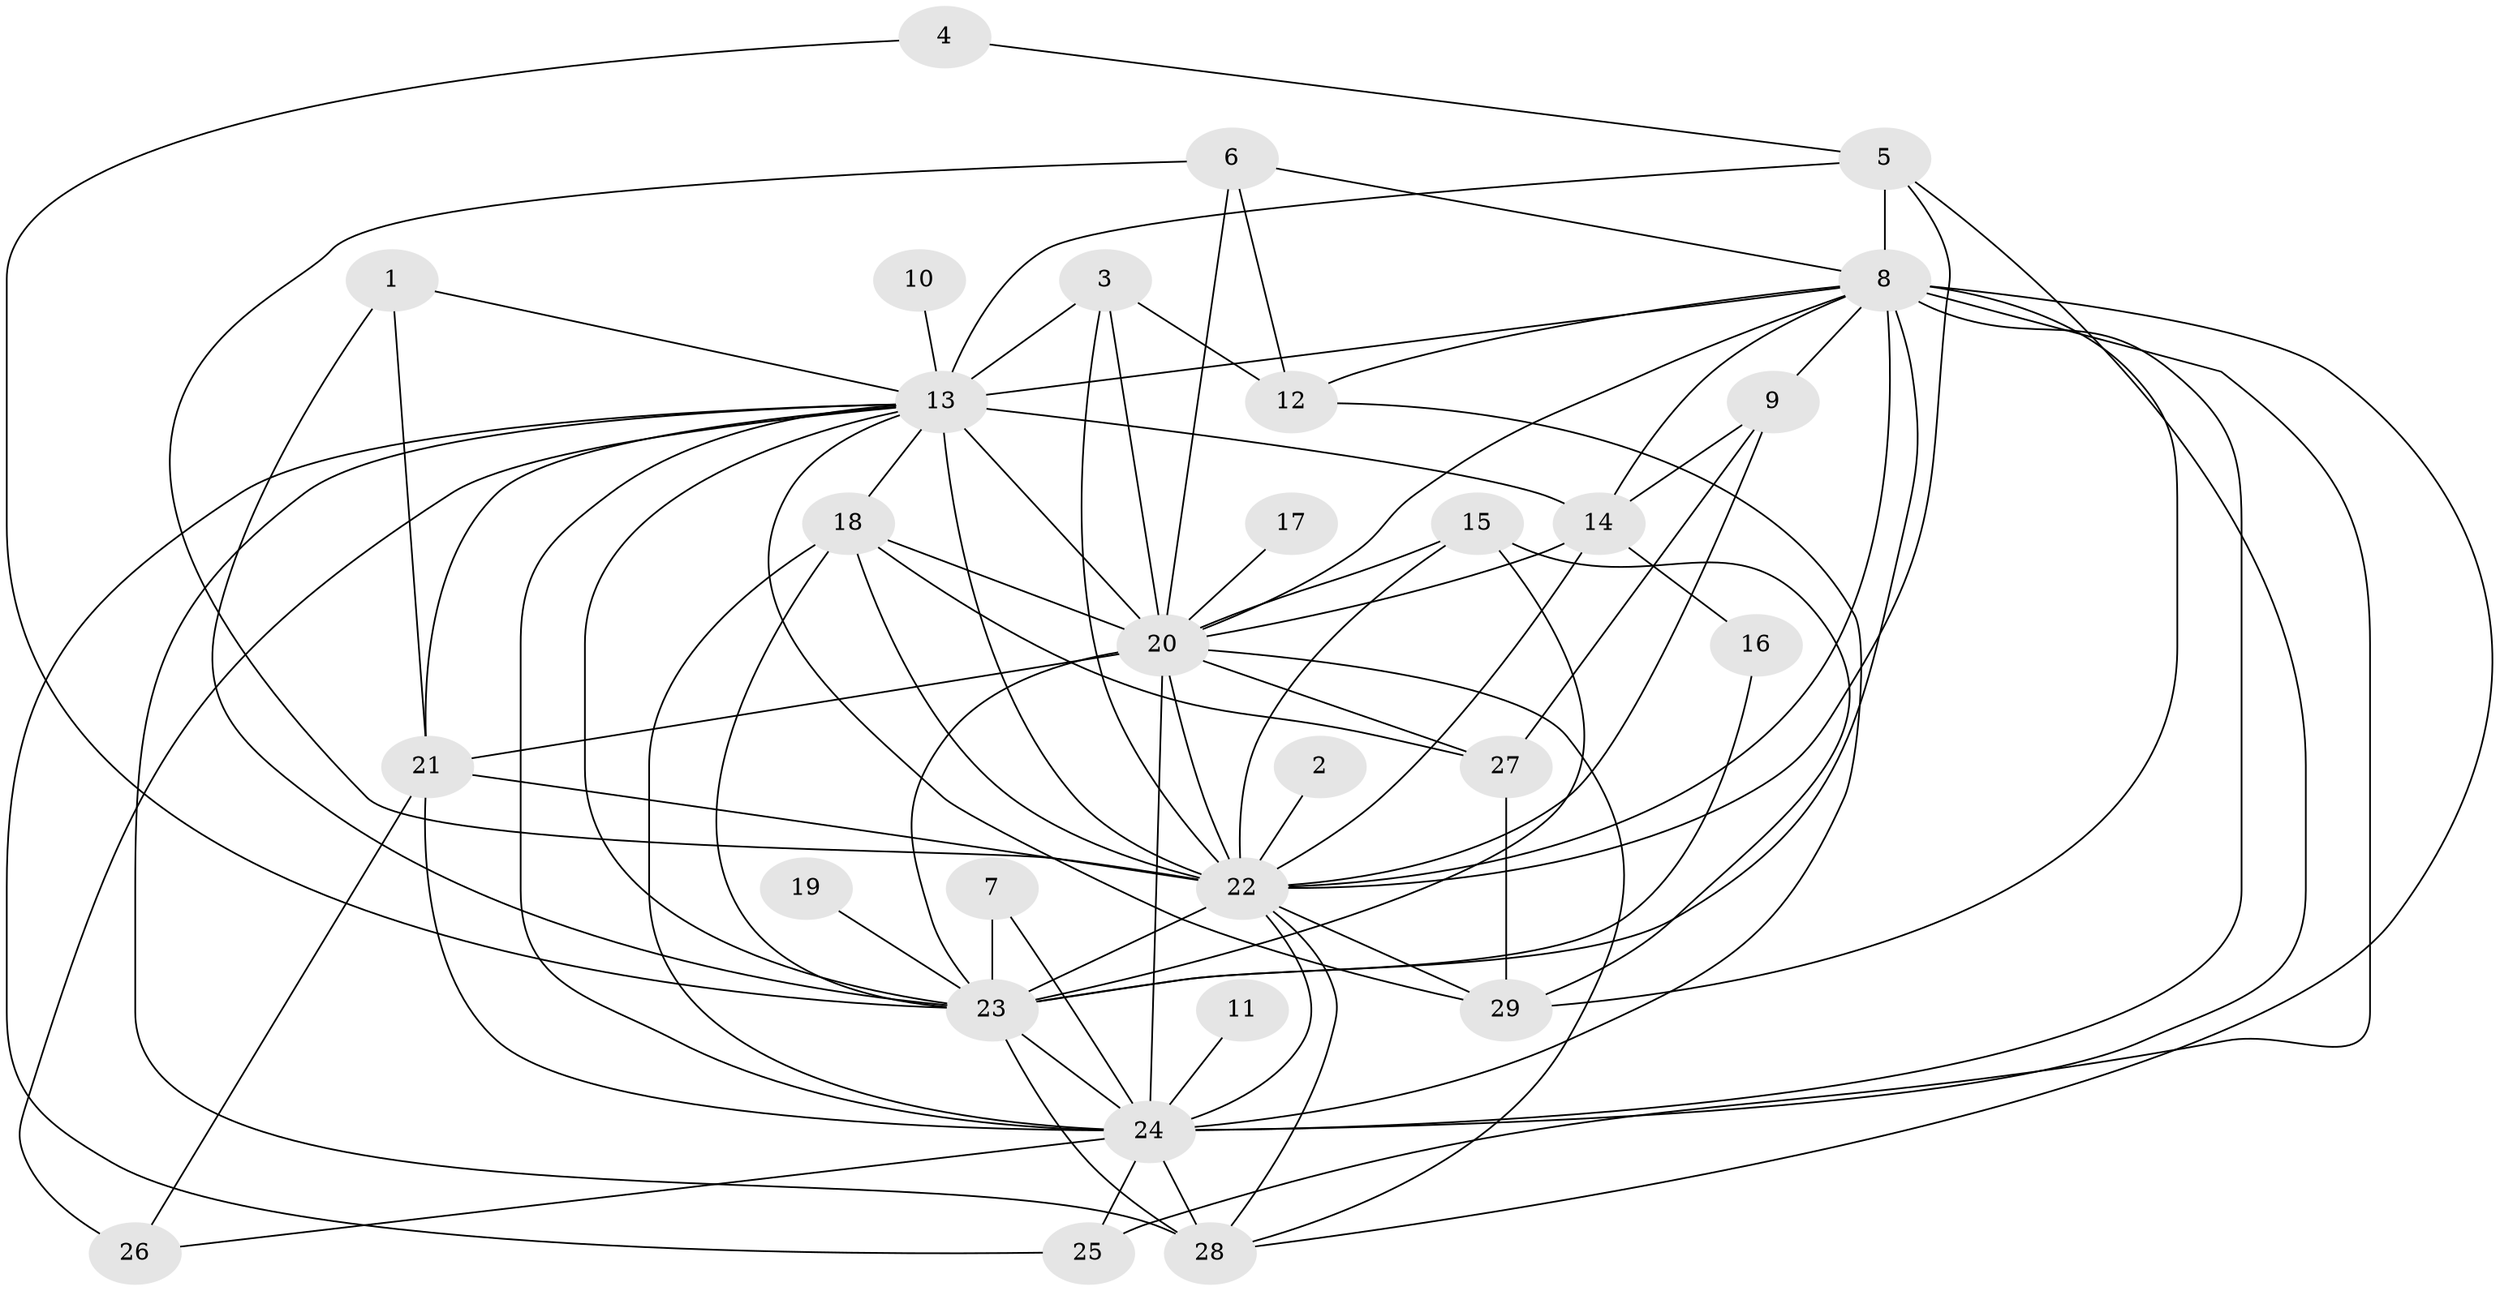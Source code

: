 // original degree distribution, {15: 0.010526315789473684, 20: 0.021052631578947368, 24: 0.010526315789473684, 17: 0.010526315789473684, 12: 0.010526315789473684, 16: 0.010526315789473684, 27: 0.021052631578947368, 23: 0.010526315789473684, 3: 0.15789473684210525, 4: 0.10526315789473684, 6: 0.010526315789473684, 7: 0.010526315789473684, 2: 0.5684210526315789, 5: 0.031578947368421054, 8: 0.010526315789473684}
// Generated by graph-tools (version 1.1) at 2025/36/03/04/25 23:36:18]
// undirected, 29 vertices, 82 edges
graph export_dot {
  node [color=gray90,style=filled];
  1;
  2;
  3;
  4;
  5;
  6;
  7;
  8;
  9;
  10;
  11;
  12;
  13;
  14;
  15;
  16;
  17;
  18;
  19;
  20;
  21;
  22;
  23;
  24;
  25;
  26;
  27;
  28;
  29;
  1 -- 13 [weight=1.0];
  1 -- 21 [weight=1.0];
  1 -- 23 [weight=1.0];
  2 -- 22 [weight=1.0];
  3 -- 12 [weight=1.0];
  3 -- 13 [weight=1.0];
  3 -- 20 [weight=1.0];
  3 -- 22 [weight=1.0];
  4 -- 5 [weight=1.0];
  4 -- 23 [weight=1.0];
  5 -- 8 [weight=1.0];
  5 -- 13 [weight=2.0];
  5 -- 22 [weight=2.0];
  5 -- 24 [weight=1.0];
  6 -- 8 [weight=1.0];
  6 -- 12 [weight=1.0];
  6 -- 20 [weight=1.0];
  6 -- 22 [weight=1.0];
  7 -- 23 [weight=1.0];
  7 -- 24 [weight=1.0];
  8 -- 9 [weight=1.0];
  8 -- 12 [weight=1.0];
  8 -- 13 [weight=7.0];
  8 -- 14 [weight=1.0];
  8 -- 20 [weight=2.0];
  8 -- 22 [weight=6.0];
  8 -- 23 [weight=3.0];
  8 -- 24 [weight=3.0];
  8 -- 25 [weight=1.0];
  8 -- 28 [weight=1.0];
  8 -- 29 [weight=1.0];
  9 -- 14 [weight=1.0];
  9 -- 22 [weight=1.0];
  9 -- 27 [weight=1.0];
  10 -- 13 [weight=2.0];
  11 -- 24 [weight=1.0];
  12 -- 24 [weight=1.0];
  13 -- 14 [weight=3.0];
  13 -- 18 [weight=1.0];
  13 -- 20 [weight=5.0];
  13 -- 21 [weight=1.0];
  13 -- 22 [weight=8.0];
  13 -- 23 [weight=3.0];
  13 -- 24 [weight=4.0];
  13 -- 25 [weight=1.0];
  13 -- 26 [weight=2.0];
  13 -- 28 [weight=1.0];
  13 -- 29 [weight=1.0];
  14 -- 16 [weight=1.0];
  14 -- 20 [weight=1.0];
  14 -- 22 [weight=2.0];
  15 -- 20 [weight=1.0];
  15 -- 22 [weight=1.0];
  15 -- 23 [weight=3.0];
  15 -- 29 [weight=1.0];
  16 -- 23 [weight=1.0];
  17 -- 20 [weight=1.0];
  18 -- 20 [weight=2.0];
  18 -- 22 [weight=1.0];
  18 -- 23 [weight=1.0];
  18 -- 24 [weight=1.0];
  18 -- 27 [weight=1.0];
  19 -- 23 [weight=1.0];
  20 -- 21 [weight=1.0];
  20 -- 22 [weight=3.0];
  20 -- 23 [weight=1.0];
  20 -- 24 [weight=3.0];
  20 -- 27 [weight=1.0];
  20 -- 28 [weight=1.0];
  21 -- 22 [weight=1.0];
  21 -- 24 [weight=1.0];
  21 -- 26 [weight=1.0];
  22 -- 23 [weight=4.0];
  22 -- 24 [weight=3.0];
  22 -- 28 [weight=1.0];
  22 -- 29 [weight=1.0];
  23 -- 24 [weight=1.0];
  23 -- 28 [weight=2.0];
  24 -- 25 [weight=2.0];
  24 -- 26 [weight=1.0];
  24 -- 28 [weight=2.0];
  27 -- 29 [weight=1.0];
}
